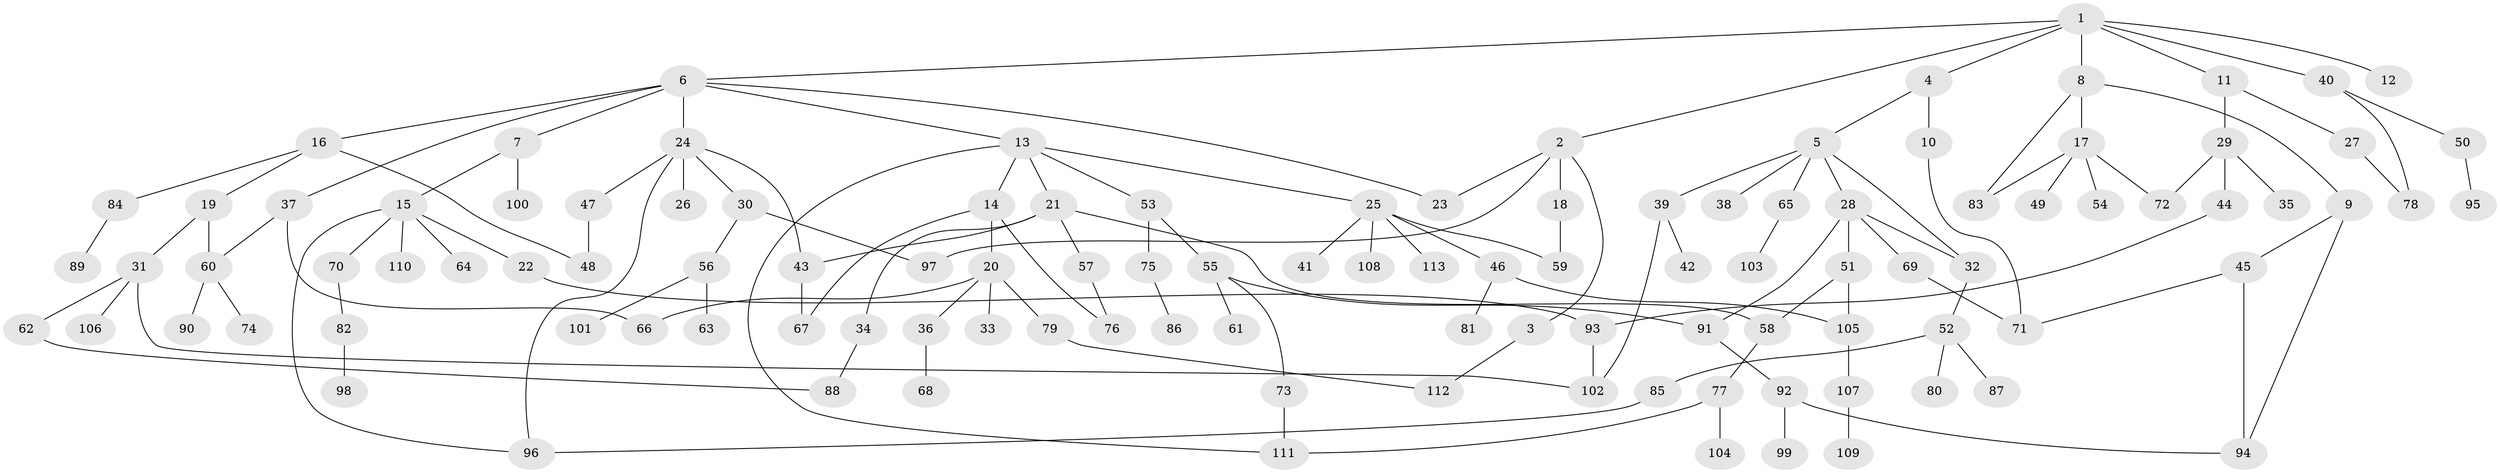 // coarse degree distribution, {1: 0.6060606060606061, 6: 0.09090909090909091, 3: 0.15151515151515152, 2: 0.06060606060606061, 4: 0.030303030303030304, 10: 0.030303030303030304, 15: 0.030303030303030304}
// Generated by graph-tools (version 1.1) at 2025/44/03/04/25 21:44:51]
// undirected, 113 vertices, 141 edges
graph export_dot {
graph [start="1"]
  node [color=gray90,style=filled];
  1;
  2;
  3;
  4;
  5;
  6;
  7;
  8;
  9;
  10;
  11;
  12;
  13;
  14;
  15;
  16;
  17;
  18;
  19;
  20;
  21;
  22;
  23;
  24;
  25;
  26;
  27;
  28;
  29;
  30;
  31;
  32;
  33;
  34;
  35;
  36;
  37;
  38;
  39;
  40;
  41;
  42;
  43;
  44;
  45;
  46;
  47;
  48;
  49;
  50;
  51;
  52;
  53;
  54;
  55;
  56;
  57;
  58;
  59;
  60;
  61;
  62;
  63;
  64;
  65;
  66;
  67;
  68;
  69;
  70;
  71;
  72;
  73;
  74;
  75;
  76;
  77;
  78;
  79;
  80;
  81;
  82;
  83;
  84;
  85;
  86;
  87;
  88;
  89;
  90;
  91;
  92;
  93;
  94;
  95;
  96;
  97;
  98;
  99;
  100;
  101;
  102;
  103;
  104;
  105;
  106;
  107;
  108;
  109;
  110;
  111;
  112;
  113;
  1 -- 2;
  1 -- 4;
  1 -- 6;
  1 -- 8;
  1 -- 11;
  1 -- 12;
  1 -- 40;
  2 -- 3;
  2 -- 18;
  2 -- 23;
  2 -- 97;
  3 -- 112;
  4 -- 5;
  4 -- 10;
  5 -- 28;
  5 -- 32;
  5 -- 38;
  5 -- 39;
  5 -- 65;
  6 -- 7;
  6 -- 13;
  6 -- 16;
  6 -- 24;
  6 -- 37;
  6 -- 23;
  7 -- 15;
  7 -- 100;
  8 -- 9;
  8 -- 17;
  8 -- 83;
  9 -- 45;
  9 -- 94;
  10 -- 71;
  11 -- 27;
  11 -- 29;
  13 -- 14;
  13 -- 21;
  13 -- 25;
  13 -- 53;
  13 -- 111;
  14 -- 20;
  14 -- 67;
  14 -- 76;
  15 -- 22;
  15 -- 64;
  15 -- 70;
  15 -- 110;
  15 -- 96;
  16 -- 19;
  16 -- 84;
  16 -- 48;
  17 -- 49;
  17 -- 54;
  17 -- 72;
  17 -- 83;
  18 -- 59;
  19 -- 31;
  19 -- 60;
  20 -- 33;
  20 -- 36;
  20 -- 79;
  20 -- 66;
  21 -- 34;
  21 -- 57;
  21 -- 58;
  21 -- 43;
  22 -- 93;
  24 -- 26;
  24 -- 30;
  24 -- 43;
  24 -- 47;
  24 -- 96;
  25 -- 41;
  25 -- 46;
  25 -- 108;
  25 -- 113;
  25 -- 59;
  27 -- 78;
  28 -- 51;
  28 -- 69;
  28 -- 32;
  28 -- 91;
  29 -- 35;
  29 -- 44;
  29 -- 72;
  30 -- 56;
  30 -- 97;
  31 -- 62;
  31 -- 102;
  31 -- 106;
  32 -- 52;
  34 -- 88;
  36 -- 68;
  37 -- 66;
  37 -- 60;
  39 -- 42;
  39 -- 102;
  40 -- 50;
  40 -- 78;
  43 -- 67;
  44 -- 93;
  45 -- 71;
  45 -- 94;
  46 -- 81;
  46 -- 105;
  47 -- 48;
  50 -- 95;
  51 -- 105;
  51 -- 58;
  52 -- 80;
  52 -- 85;
  52 -- 87;
  53 -- 55;
  53 -- 75;
  55 -- 61;
  55 -- 73;
  55 -- 91;
  56 -- 63;
  56 -- 101;
  57 -- 76;
  58 -- 77;
  60 -- 74;
  60 -- 90;
  62 -- 88;
  65 -- 103;
  69 -- 71;
  70 -- 82;
  73 -- 111;
  75 -- 86;
  77 -- 104;
  77 -- 111;
  79 -- 112;
  82 -- 98;
  84 -- 89;
  85 -- 96;
  91 -- 92;
  92 -- 99;
  92 -- 94;
  93 -- 102;
  105 -- 107;
  107 -- 109;
}

